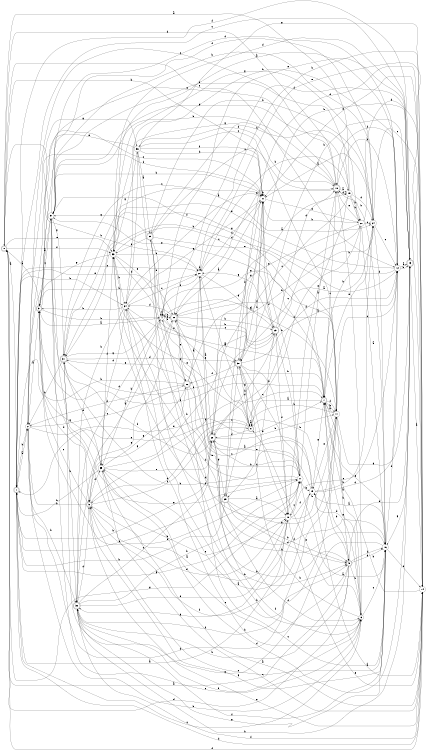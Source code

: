 digraph n31_1 {
__start0 [label="" shape="none"];

rankdir=LR;
size="8,5";

s0 [style="rounded,filled", color="black", fillcolor="white" shape="doublecircle", label="0"];
s1 [style="rounded,filled", color="black", fillcolor="white" shape="doublecircle", label="1"];
s2 [style="filled", color="black", fillcolor="white" shape="circle", label="2"];
s3 [style="rounded,filled", color="black", fillcolor="white" shape="doublecircle", label="3"];
s4 [style="filled", color="black", fillcolor="white" shape="circle", label="4"];
s5 [style="rounded,filled", color="black", fillcolor="white" shape="doublecircle", label="5"];
s6 [style="filled", color="black", fillcolor="white" shape="circle", label="6"];
s7 [style="rounded,filled", color="black", fillcolor="white" shape="doublecircle", label="7"];
s8 [style="rounded,filled", color="black", fillcolor="white" shape="doublecircle", label="8"];
s9 [style="rounded,filled", color="black", fillcolor="white" shape="doublecircle", label="9"];
s10 [style="filled", color="black", fillcolor="white" shape="circle", label="10"];
s11 [style="filled", color="black", fillcolor="white" shape="circle", label="11"];
s12 [style="filled", color="black", fillcolor="white" shape="circle", label="12"];
s13 [style="rounded,filled", color="black", fillcolor="white" shape="doublecircle", label="13"];
s14 [style="filled", color="black", fillcolor="white" shape="circle", label="14"];
s15 [style="filled", color="black", fillcolor="white" shape="circle", label="15"];
s16 [style="filled", color="black", fillcolor="white" shape="circle", label="16"];
s17 [style="filled", color="black", fillcolor="white" shape="circle", label="17"];
s18 [style="rounded,filled", color="black", fillcolor="white" shape="doublecircle", label="18"];
s19 [style="filled", color="black", fillcolor="white" shape="circle", label="19"];
s20 [style="filled", color="black", fillcolor="white" shape="circle", label="20"];
s21 [style="filled", color="black", fillcolor="white" shape="circle", label="21"];
s22 [style="rounded,filled", color="black", fillcolor="white" shape="doublecircle", label="22"];
s23 [style="rounded,filled", color="black", fillcolor="white" shape="doublecircle", label="23"];
s24 [style="filled", color="black", fillcolor="white" shape="circle", label="24"];
s25 [style="rounded,filled", color="black", fillcolor="white" shape="doublecircle", label="25"];
s26 [style="rounded,filled", color="black", fillcolor="white" shape="doublecircle", label="26"];
s27 [style="filled", color="black", fillcolor="white" shape="circle", label="27"];
s28 [style="rounded,filled", color="black", fillcolor="white" shape="doublecircle", label="28"];
s29 [style="rounded,filled", color="black", fillcolor="white" shape="doublecircle", label="29"];
s30 [style="rounded,filled", color="black", fillcolor="white" shape="doublecircle", label="30"];
s31 [style="rounded,filled", color="black", fillcolor="white" shape="doublecircle", label="31"];
s32 [style="rounded,filled", color="black", fillcolor="white" shape="doublecircle", label="32"];
s33 [style="filled", color="black", fillcolor="white" shape="circle", label="33"];
s34 [style="filled", color="black", fillcolor="white" shape="circle", label="34"];
s35 [style="filled", color="black", fillcolor="white" shape="circle", label="35"];
s36 [style="filled", color="black", fillcolor="white" shape="circle", label="36"];
s37 [style="filled", color="black", fillcolor="white" shape="circle", label="37"];
s0 -> s1 [label="a"];
s0 -> s27 [label="b"];
s0 -> s12 [label="c"];
s0 -> s18 [label="d"];
s0 -> s33 [label="e"];
s0 -> s33 [label="f"];
s0 -> s17 [label="g"];
s0 -> s21 [label="h"];
s1 -> s2 [label="a"];
s1 -> s34 [label="b"];
s1 -> s6 [label="c"];
s1 -> s14 [label="d"];
s1 -> s22 [label="e"];
s1 -> s13 [label="f"];
s1 -> s17 [label="g"];
s1 -> s2 [label="h"];
s2 -> s3 [label="a"];
s2 -> s32 [label="b"];
s2 -> s26 [label="c"];
s2 -> s11 [label="d"];
s2 -> s7 [label="e"];
s2 -> s21 [label="f"];
s2 -> s36 [label="g"];
s2 -> s6 [label="h"];
s3 -> s0 [label="a"];
s3 -> s4 [label="b"];
s3 -> s37 [label="c"];
s3 -> s9 [label="d"];
s3 -> s18 [label="e"];
s3 -> s17 [label="f"];
s3 -> s35 [label="g"];
s3 -> s27 [label="h"];
s4 -> s3 [label="a"];
s4 -> s5 [label="b"];
s4 -> s22 [label="c"];
s4 -> s32 [label="d"];
s4 -> s8 [label="e"];
s4 -> s4 [label="f"];
s4 -> s11 [label="g"];
s4 -> s35 [label="h"];
s5 -> s0 [label="a"];
s5 -> s6 [label="b"];
s5 -> s35 [label="c"];
s5 -> s0 [label="d"];
s5 -> s13 [label="e"];
s5 -> s16 [label="f"];
s5 -> s16 [label="g"];
s5 -> s32 [label="h"];
s6 -> s7 [label="a"];
s6 -> s34 [label="b"];
s6 -> s16 [label="c"];
s6 -> s15 [label="d"];
s6 -> s8 [label="e"];
s6 -> s32 [label="f"];
s6 -> s7 [label="g"];
s6 -> s30 [label="h"];
s7 -> s8 [label="a"];
s7 -> s5 [label="b"];
s7 -> s18 [label="c"];
s7 -> s3 [label="d"];
s7 -> s16 [label="e"];
s7 -> s11 [label="f"];
s7 -> s34 [label="g"];
s7 -> s11 [label="h"];
s8 -> s8 [label="a"];
s8 -> s5 [label="b"];
s8 -> s9 [label="c"];
s8 -> s28 [label="d"];
s8 -> s1 [label="e"];
s8 -> s33 [label="f"];
s8 -> s27 [label="g"];
s8 -> s21 [label="h"];
s9 -> s10 [label="a"];
s9 -> s2 [label="b"];
s9 -> s3 [label="c"];
s9 -> s35 [label="d"];
s9 -> s14 [label="e"];
s9 -> s8 [label="f"];
s9 -> s16 [label="g"];
s9 -> s7 [label="h"];
s10 -> s1 [label="a"];
s10 -> s11 [label="b"];
s10 -> s17 [label="c"];
s10 -> s9 [label="d"];
s10 -> s14 [label="e"];
s10 -> s15 [label="f"];
s10 -> s32 [label="g"];
s10 -> s34 [label="h"];
s11 -> s7 [label="a"];
s11 -> s5 [label="b"];
s11 -> s12 [label="c"];
s11 -> s4 [label="d"];
s11 -> s15 [label="e"];
s11 -> s32 [label="f"];
s11 -> s13 [label="g"];
s11 -> s8 [label="h"];
s12 -> s13 [label="a"];
s12 -> s34 [label="b"];
s12 -> s10 [label="c"];
s12 -> s31 [label="d"];
s12 -> s31 [label="e"];
s12 -> s18 [label="f"];
s12 -> s31 [label="g"];
s12 -> s13 [label="h"];
s13 -> s14 [label="a"];
s13 -> s30 [label="b"];
s13 -> s1 [label="c"];
s13 -> s35 [label="d"];
s13 -> s4 [label="e"];
s13 -> s22 [label="f"];
s13 -> s16 [label="g"];
s13 -> s30 [label="h"];
s14 -> s15 [label="a"];
s14 -> s27 [label="b"];
s14 -> s24 [label="c"];
s14 -> s30 [label="d"];
s14 -> s21 [label="e"];
s14 -> s0 [label="f"];
s14 -> s36 [label="g"];
s14 -> s7 [label="h"];
s15 -> s16 [label="a"];
s15 -> s37 [label="b"];
s15 -> s25 [label="c"];
s15 -> s12 [label="d"];
s15 -> s35 [label="e"];
s15 -> s9 [label="f"];
s15 -> s7 [label="g"];
s15 -> s24 [label="h"];
s16 -> s17 [label="a"];
s16 -> s18 [label="b"];
s16 -> s9 [label="c"];
s16 -> s12 [label="d"];
s16 -> s14 [label="e"];
s16 -> s32 [label="f"];
s16 -> s31 [label="g"];
s16 -> s22 [label="h"];
s17 -> s18 [label="a"];
s17 -> s21 [label="b"];
s17 -> s28 [label="c"];
s17 -> s33 [label="d"];
s17 -> s28 [label="e"];
s17 -> s33 [label="f"];
s17 -> s15 [label="g"];
s17 -> s23 [label="h"];
s18 -> s19 [label="a"];
s18 -> s6 [label="b"];
s18 -> s2 [label="c"];
s18 -> s19 [label="d"];
s18 -> s22 [label="e"];
s18 -> s12 [label="f"];
s18 -> s33 [label="g"];
s18 -> s37 [label="h"];
s19 -> s0 [label="a"];
s19 -> s20 [label="b"];
s19 -> s28 [label="c"];
s19 -> s24 [label="d"];
s19 -> s10 [label="e"];
s19 -> s37 [label="f"];
s19 -> s37 [label="g"];
s19 -> s20 [label="h"];
s20 -> s16 [label="a"];
s20 -> s21 [label="b"];
s20 -> s24 [label="c"];
s20 -> s14 [label="d"];
s20 -> s18 [label="e"];
s20 -> s29 [label="f"];
s20 -> s22 [label="g"];
s20 -> s7 [label="h"];
s21 -> s22 [label="a"];
s21 -> s21 [label="b"];
s21 -> s2 [label="c"];
s21 -> s23 [label="d"];
s21 -> s20 [label="e"];
s21 -> s27 [label="f"];
s21 -> s30 [label="g"];
s21 -> s34 [label="h"];
s22 -> s15 [label="a"];
s22 -> s23 [label="b"];
s22 -> s4 [label="c"];
s22 -> s34 [label="d"];
s22 -> s26 [label="e"];
s22 -> s11 [label="f"];
s22 -> s9 [label="g"];
s22 -> s23 [label="h"];
s23 -> s24 [label="a"];
s23 -> s29 [label="b"];
s23 -> s22 [label="c"];
s23 -> s18 [label="d"];
s23 -> s37 [label="e"];
s23 -> s10 [label="f"];
s23 -> s27 [label="g"];
s23 -> s28 [label="h"];
s24 -> s21 [label="a"];
s24 -> s25 [label="b"];
s24 -> s12 [label="c"];
s24 -> s16 [label="d"];
s24 -> s7 [label="e"];
s24 -> s37 [label="f"];
s24 -> s33 [label="g"];
s24 -> s37 [label="h"];
s25 -> s26 [label="a"];
s25 -> s6 [label="b"];
s25 -> s18 [label="c"];
s25 -> s4 [label="d"];
s25 -> s11 [label="e"];
s25 -> s33 [label="f"];
s25 -> s37 [label="g"];
s25 -> s20 [label="h"];
s26 -> s27 [label="a"];
s26 -> s24 [label="b"];
s26 -> s16 [label="c"];
s26 -> s2 [label="d"];
s26 -> s31 [label="e"];
s26 -> s6 [label="f"];
s26 -> s9 [label="g"];
s26 -> s1 [label="h"];
s27 -> s28 [label="a"];
s27 -> s19 [label="b"];
s27 -> s1 [label="c"];
s27 -> s4 [label="d"];
s27 -> s14 [label="e"];
s27 -> s16 [label="f"];
s27 -> s23 [label="g"];
s27 -> s27 [label="h"];
s28 -> s19 [label="a"];
s28 -> s11 [label="b"];
s28 -> s20 [label="c"];
s28 -> s12 [label="d"];
s28 -> s4 [label="e"];
s28 -> s6 [label="f"];
s28 -> s29 [label="g"];
s28 -> s1 [label="h"];
s29 -> s10 [label="a"];
s29 -> s5 [label="b"];
s29 -> s30 [label="c"];
s29 -> s5 [label="d"];
s29 -> s1 [label="e"];
s29 -> s21 [label="f"];
s29 -> s11 [label="g"];
s29 -> s1 [label="h"];
s30 -> s12 [label="a"];
s30 -> s17 [label="b"];
s30 -> s10 [label="c"];
s30 -> s8 [label="d"];
s30 -> s10 [label="e"];
s30 -> s26 [label="f"];
s30 -> s8 [label="g"];
s30 -> s21 [label="h"];
s31 -> s24 [label="a"];
s31 -> s2 [label="b"];
s31 -> s21 [label="c"];
s31 -> s30 [label="d"];
s31 -> s7 [label="e"];
s31 -> s28 [label="f"];
s31 -> s4 [label="g"];
s31 -> s32 [label="h"];
s32 -> s22 [label="a"];
s32 -> s17 [label="b"];
s32 -> s28 [label="c"];
s32 -> s9 [label="d"];
s32 -> s10 [label="e"];
s32 -> s14 [label="f"];
s32 -> s16 [label="g"];
s32 -> s13 [label="h"];
s33 -> s12 [label="a"];
s33 -> s34 [label="b"];
s33 -> s7 [label="c"];
s33 -> s13 [label="d"];
s33 -> s4 [label="e"];
s33 -> s30 [label="f"];
s33 -> s3 [label="g"];
s33 -> s27 [label="h"];
s34 -> s5 [label="a"];
s34 -> s32 [label="b"];
s34 -> s27 [label="c"];
s34 -> s35 [label="d"];
s34 -> s17 [label="e"];
s34 -> s36 [label="f"];
s34 -> s21 [label="g"];
s34 -> s3 [label="h"];
s35 -> s14 [label="a"];
s35 -> s23 [label="b"];
s35 -> s14 [label="c"];
s35 -> s31 [label="d"];
s35 -> s28 [label="e"];
s35 -> s33 [label="f"];
s35 -> s26 [label="g"];
s35 -> s1 [label="h"];
s36 -> s25 [label="a"];
s36 -> s5 [label="b"];
s36 -> s11 [label="c"];
s36 -> s18 [label="d"];
s36 -> s3 [label="e"];
s36 -> s21 [label="f"];
s36 -> s33 [label="g"];
s36 -> s21 [label="h"];
s37 -> s3 [label="a"];
s37 -> s21 [label="b"];
s37 -> s6 [label="c"];
s37 -> s12 [label="d"];
s37 -> s17 [label="e"];
s37 -> s7 [label="f"];
s37 -> s31 [label="g"];
s37 -> s10 [label="h"];

}